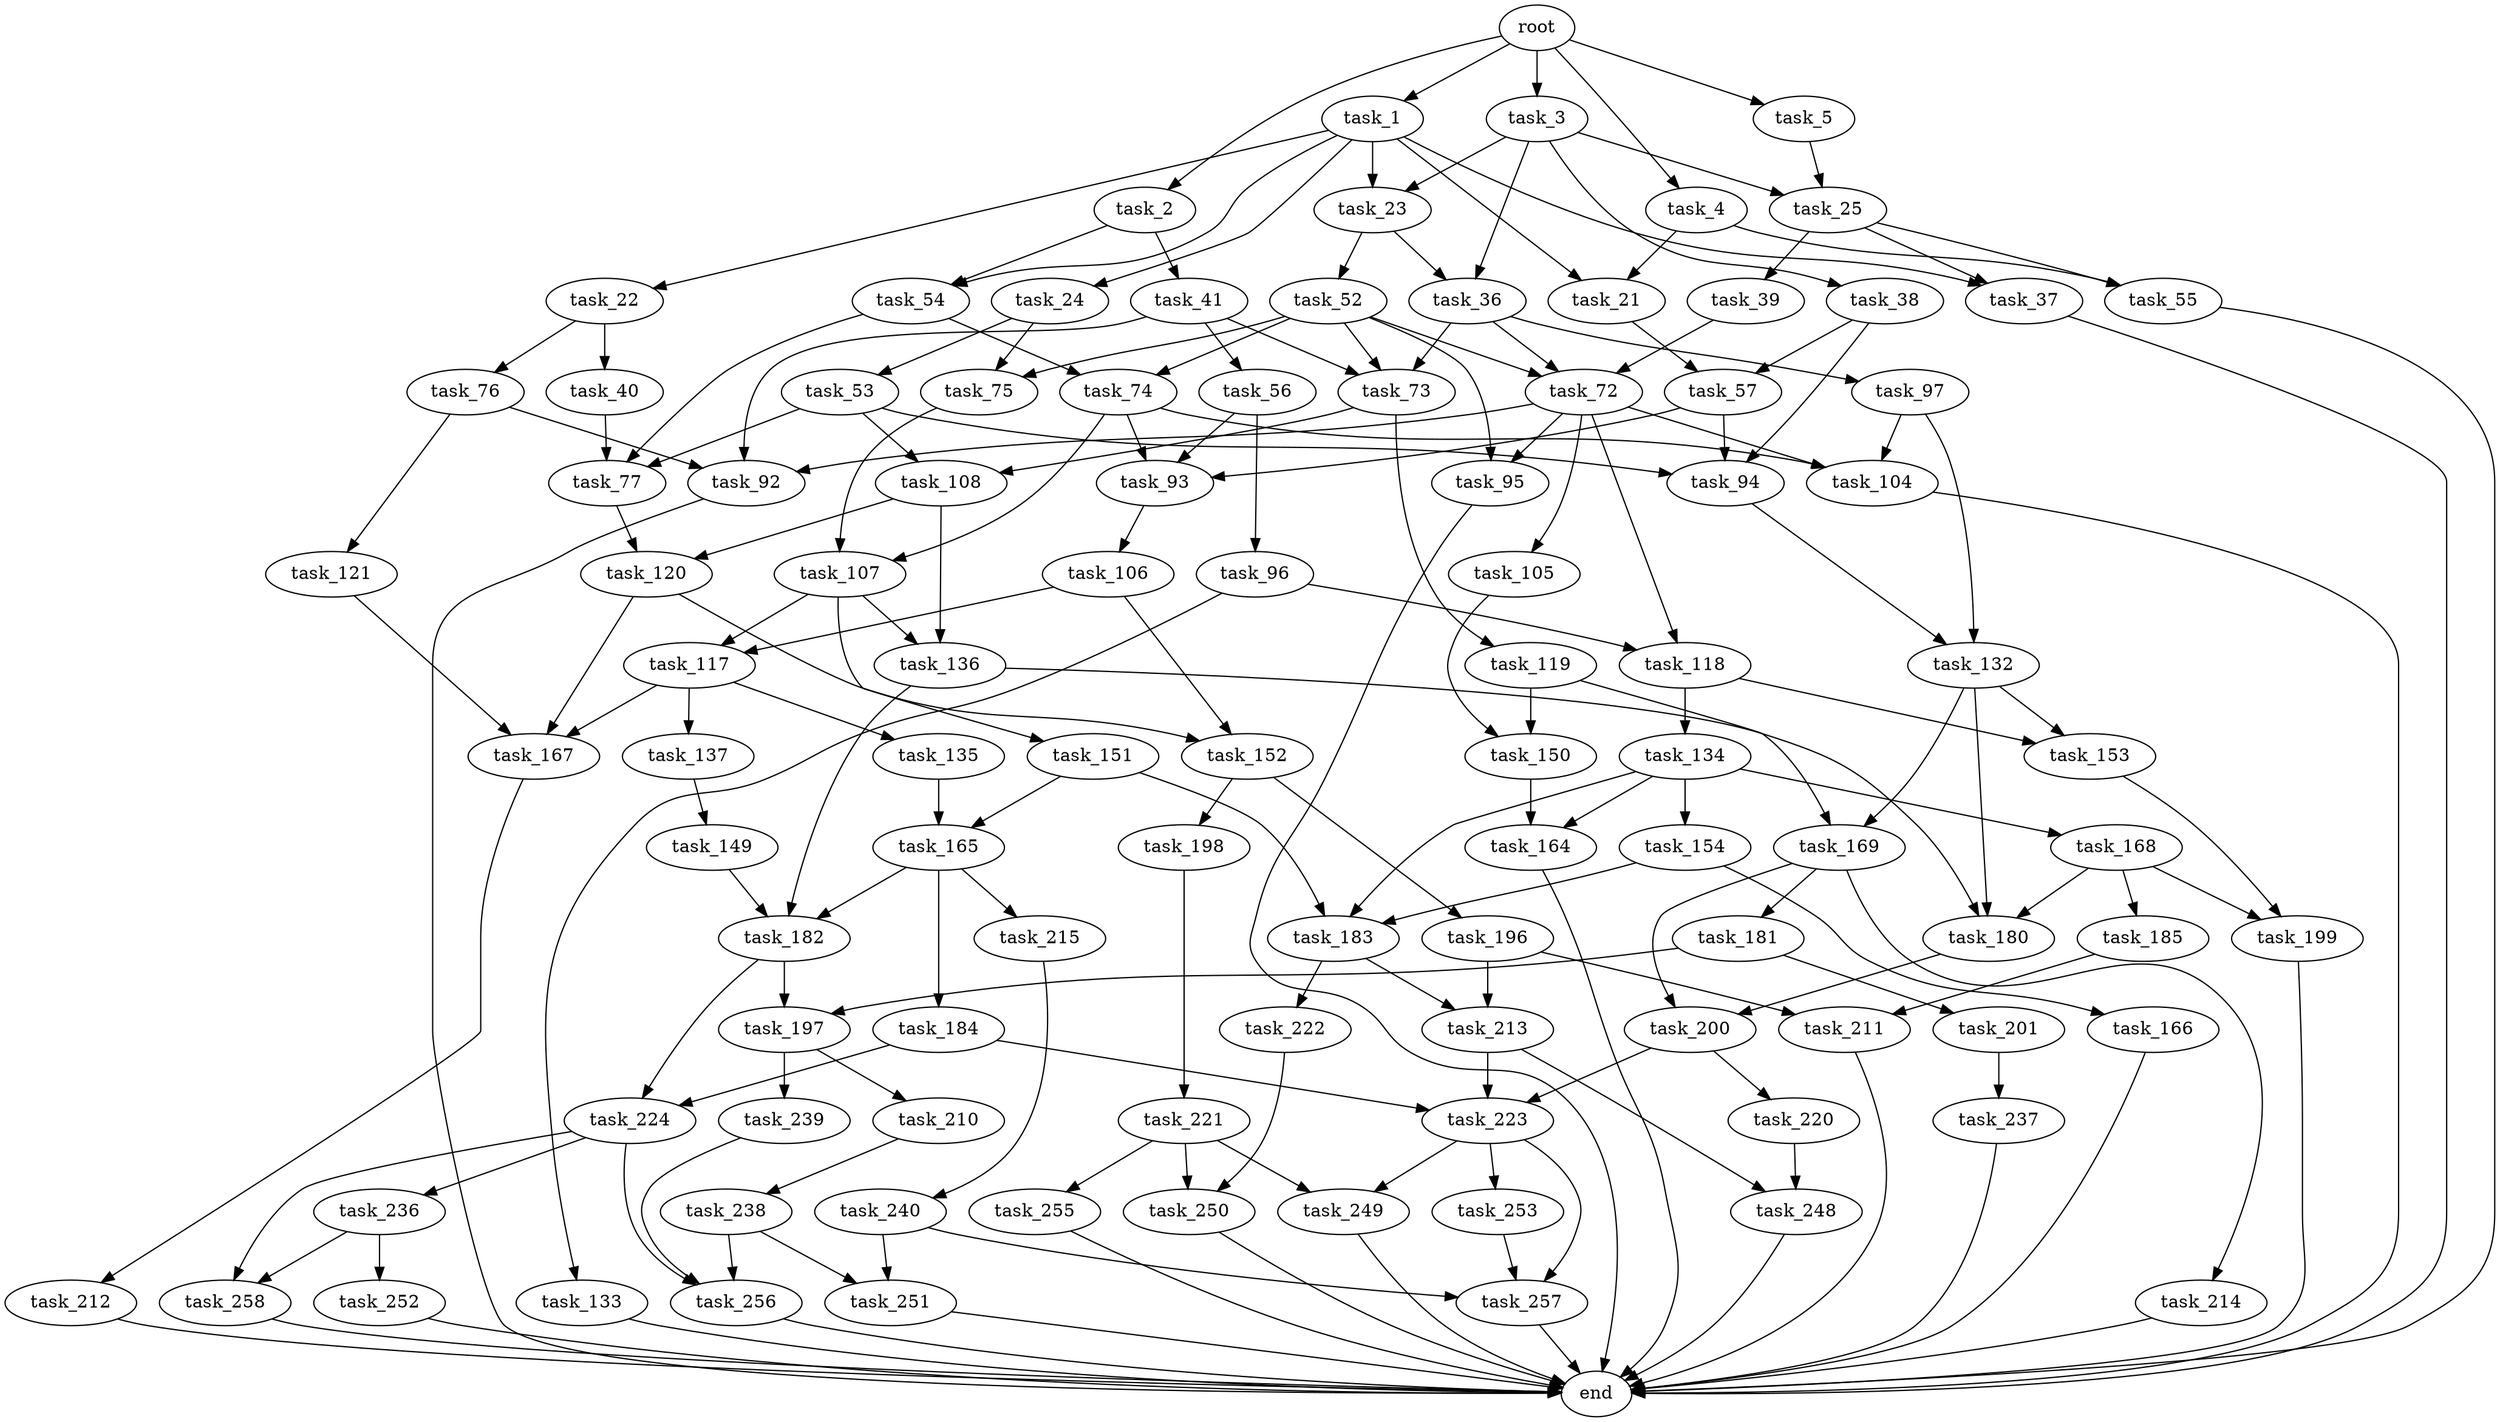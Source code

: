 digraph G {
  root [size="0.000000"];
  task_1 [size="44107758720.000000"];
  task_2 [size="317980505528.000000"];
  task_3 [size="39432808036.000000"];
  task_4 [size="206369425405.000000"];
  task_5 [size="248222562348.000000"];
  task_21 [size="44717269910.000000"];
  task_22 [size="18181791135.000000"];
  task_23 [size="1073741824000.000000"];
  task_24 [size="368293445632.000000"];
  task_37 [size="43330199990.000000"];
  task_54 [size="413942941782.000000"];
  task_41 [size="1298810860.000000"];
  task_25 [size="901026874824.000000"];
  task_36 [size="16515861295.000000"];
  task_38 [size="633301581178.000000"];
  task_55 [size="768073131565.000000"];
  task_57 [size="368293445632.000000"];
  task_40 [size="28842800706.000000"];
  task_76 [size="68719476736.000000"];
  task_52 [size="1073741824000.000000"];
  task_53 [size="611812455540.000000"];
  task_75 [size="73228881097.000000"];
  task_39 [size="9317777663.000000"];
  task_72 [size="549755813888.000000"];
  task_73 [size="15877374381.000000"];
  task_97 [size="10312489485.000000"];
  end [size="0.000000"];
  task_94 [size="79694155426.000000"];
  task_77 [size="433300662731.000000"];
  task_56 [size="445740077796.000000"];
  task_92 [size="4294354238.000000"];
  task_74 [size="549755813888.000000"];
  task_95 [size="5634202237.000000"];
  task_108 [size="8589934592.000000"];
  task_93 [size="74667972870.000000"];
  task_96 [size="134217728000.000000"];
  task_104 [size="631645596504.000000"];
  task_105 [size="1073741824000.000000"];
  task_118 [size="73995330754.000000"];
  task_119 [size="253552511117.000000"];
  task_107 [size="93619908921.000000"];
  task_121 [size="23154556392.000000"];
  task_120 [size="231928233984.000000"];
  task_106 [size="220439510013.000000"];
  task_132 [size="50779344838.000000"];
  task_133 [size="68719476736.000000"];
  task_150 [size="8876090805.000000"];
  task_117 [size="8827326743.000000"];
  task_152 [size="782757789696.000000"];
  task_136 [size="9290714416.000000"];
  task_151 [size="18307373970.000000"];
  task_135 [size="17608311297.000000"];
  task_137 [size="197755195875.000000"];
  task_167 [size="23297390848.000000"];
  task_134 [size="185216967447.000000"];
  task_153 [size="143667558859.000000"];
  task_169 [size="461060655318.000000"];
  task_180 [size="16764660307.000000"];
  task_154 [size="866098217901.000000"];
  task_164 [size="368293445632.000000"];
  task_168 [size="68719476736.000000"];
  task_183 [size="2734909020.000000"];
  task_165 [size="11278216612.000000"];
  task_182 [size="28991029248.000000"];
  task_149 [size="667671487958.000000"];
  task_196 [size="549755813888.000000"];
  task_198 [size="134217728000.000000"];
  task_199 [size="763392067321.000000"];
  task_166 [size="842171588.000000"];
  task_184 [size="13501566110.000000"];
  task_215 [size="1350168366078.000000"];
  task_212 [size="79382069731.000000"];
  task_185 [size="68719476736.000000"];
  task_181 [size="38020683144.000000"];
  task_200 [size="2402065812.000000"];
  task_214 [size="263897716468.000000"];
  task_197 [size="4860299462.000000"];
  task_201 [size="4455180236.000000"];
  task_224 [size="8589934592.000000"];
  task_213 [size="26229465749.000000"];
  task_222 [size="82077547967.000000"];
  task_223 [size="231928233984.000000"];
  task_211 [size="134217728000.000000"];
  task_210 [size="368293445632.000000"];
  task_239 [size="700875129604.000000"];
  task_221 [size="7607645900.000000"];
  task_220 [size="127143577284.000000"];
  task_237 [size="31553361037.000000"];
  task_238 [size="549755813888.000000"];
  task_248 [size="68719476736.000000"];
  task_240 [size="8024130845.000000"];
  task_249 [size="364988457473.000000"];
  task_250 [size="28991029248.000000"];
  task_255 [size="8802649282.000000"];
  task_253 [size="483800858642.000000"];
  task_257 [size="1430720873.000000"];
  task_236 [size="9337982544.000000"];
  task_256 [size="45832233817.000000"];
  task_258 [size="21191448374.000000"];
  task_252 [size="887352824474.000000"];
  task_251 [size="786552663.000000"];

  root -> task_1 [size="1.000000"];
  root -> task_2 [size="1.000000"];
  root -> task_3 [size="1.000000"];
  root -> task_4 [size="1.000000"];
  root -> task_5 [size="1.000000"];
  task_1 -> task_21 [size="33554432.000000"];
  task_1 -> task_22 [size="33554432.000000"];
  task_1 -> task_23 [size="33554432.000000"];
  task_1 -> task_24 [size="33554432.000000"];
  task_1 -> task_37 [size="33554432.000000"];
  task_1 -> task_54 [size="33554432.000000"];
  task_2 -> task_41 [size="209715200.000000"];
  task_2 -> task_54 [size="209715200.000000"];
  task_3 -> task_23 [size="33554432.000000"];
  task_3 -> task_25 [size="33554432.000000"];
  task_3 -> task_36 [size="33554432.000000"];
  task_3 -> task_38 [size="33554432.000000"];
  task_4 -> task_21 [size="301989888.000000"];
  task_4 -> task_55 [size="301989888.000000"];
  task_5 -> task_25 [size="301989888.000000"];
  task_21 -> task_57 [size="33554432.000000"];
  task_22 -> task_40 [size="301989888.000000"];
  task_22 -> task_76 [size="301989888.000000"];
  task_23 -> task_36 [size="838860800.000000"];
  task_23 -> task_52 [size="838860800.000000"];
  task_24 -> task_53 [size="411041792.000000"];
  task_24 -> task_75 [size="411041792.000000"];
  task_37 -> end [size="1.000000"];
  task_54 -> task_74 [size="301989888.000000"];
  task_54 -> task_77 [size="301989888.000000"];
  task_41 -> task_56 [size="134217728.000000"];
  task_41 -> task_73 [size="134217728.000000"];
  task_41 -> task_92 [size="134217728.000000"];
  task_25 -> task_37 [size="679477248.000000"];
  task_25 -> task_39 [size="679477248.000000"];
  task_25 -> task_55 [size="679477248.000000"];
  task_36 -> task_72 [size="679477248.000000"];
  task_36 -> task_73 [size="679477248.000000"];
  task_36 -> task_97 [size="679477248.000000"];
  task_38 -> task_57 [size="679477248.000000"];
  task_38 -> task_94 [size="679477248.000000"];
  task_55 -> end [size="1.000000"];
  task_57 -> task_93 [size="411041792.000000"];
  task_57 -> task_94 [size="411041792.000000"];
  task_40 -> task_77 [size="838860800.000000"];
  task_76 -> task_92 [size="134217728.000000"];
  task_76 -> task_121 [size="134217728.000000"];
  task_52 -> task_72 [size="838860800.000000"];
  task_52 -> task_73 [size="838860800.000000"];
  task_52 -> task_74 [size="838860800.000000"];
  task_52 -> task_75 [size="838860800.000000"];
  task_52 -> task_95 [size="838860800.000000"];
  task_53 -> task_77 [size="536870912.000000"];
  task_53 -> task_94 [size="536870912.000000"];
  task_53 -> task_108 [size="536870912.000000"];
  task_75 -> task_107 [size="75497472.000000"];
  task_39 -> task_72 [size="209715200.000000"];
  task_72 -> task_92 [size="536870912.000000"];
  task_72 -> task_95 [size="536870912.000000"];
  task_72 -> task_104 [size="536870912.000000"];
  task_72 -> task_105 [size="536870912.000000"];
  task_72 -> task_118 [size="536870912.000000"];
  task_73 -> task_108 [size="411041792.000000"];
  task_73 -> task_119 [size="411041792.000000"];
  task_97 -> task_104 [size="301989888.000000"];
  task_97 -> task_132 [size="301989888.000000"];
  task_94 -> task_132 [size="75497472.000000"];
  task_77 -> task_120 [size="679477248.000000"];
  task_56 -> task_93 [size="536870912.000000"];
  task_56 -> task_96 [size="536870912.000000"];
  task_92 -> end [size="1.000000"];
  task_74 -> task_93 [size="536870912.000000"];
  task_74 -> task_104 [size="536870912.000000"];
  task_74 -> task_107 [size="536870912.000000"];
  task_95 -> end [size="1.000000"];
  task_108 -> task_120 [size="33554432.000000"];
  task_108 -> task_136 [size="33554432.000000"];
  task_93 -> task_106 [size="75497472.000000"];
  task_96 -> task_118 [size="209715200.000000"];
  task_96 -> task_133 [size="209715200.000000"];
  task_104 -> end [size="1.000000"];
  task_105 -> task_150 [size="838860800.000000"];
  task_118 -> task_134 [size="209715200.000000"];
  task_118 -> task_153 [size="209715200.000000"];
  task_119 -> task_150 [size="411041792.000000"];
  task_119 -> task_169 [size="411041792.000000"];
  task_107 -> task_117 [size="411041792.000000"];
  task_107 -> task_136 [size="411041792.000000"];
  task_107 -> task_151 [size="411041792.000000"];
  task_121 -> task_167 [size="33554432.000000"];
  task_120 -> task_152 [size="301989888.000000"];
  task_120 -> task_167 [size="301989888.000000"];
  task_106 -> task_117 [size="301989888.000000"];
  task_106 -> task_152 [size="301989888.000000"];
  task_132 -> task_153 [size="838860800.000000"];
  task_132 -> task_169 [size="838860800.000000"];
  task_132 -> task_180 [size="838860800.000000"];
  task_133 -> end [size="1.000000"];
  task_150 -> task_164 [size="411041792.000000"];
  task_117 -> task_135 [size="209715200.000000"];
  task_117 -> task_137 [size="209715200.000000"];
  task_117 -> task_167 [size="209715200.000000"];
  task_152 -> task_196 [size="679477248.000000"];
  task_152 -> task_198 [size="679477248.000000"];
  task_136 -> task_180 [size="838860800.000000"];
  task_136 -> task_182 [size="838860800.000000"];
  task_151 -> task_165 [size="411041792.000000"];
  task_151 -> task_183 [size="411041792.000000"];
  task_135 -> task_165 [size="411041792.000000"];
  task_137 -> task_149 [size="838860800.000000"];
  task_167 -> task_212 [size="536870912.000000"];
  task_134 -> task_154 [size="411041792.000000"];
  task_134 -> task_164 [size="411041792.000000"];
  task_134 -> task_168 [size="411041792.000000"];
  task_134 -> task_183 [size="411041792.000000"];
  task_153 -> task_199 [size="209715200.000000"];
  task_169 -> task_181 [size="679477248.000000"];
  task_169 -> task_200 [size="679477248.000000"];
  task_169 -> task_214 [size="679477248.000000"];
  task_180 -> task_200 [size="301989888.000000"];
  task_154 -> task_166 [size="838860800.000000"];
  task_154 -> task_183 [size="838860800.000000"];
  task_164 -> end [size="1.000000"];
  task_168 -> task_180 [size="134217728.000000"];
  task_168 -> task_185 [size="134217728.000000"];
  task_168 -> task_199 [size="134217728.000000"];
  task_183 -> task_213 [size="75497472.000000"];
  task_183 -> task_222 [size="75497472.000000"];
  task_165 -> task_182 [size="209715200.000000"];
  task_165 -> task_184 [size="209715200.000000"];
  task_165 -> task_215 [size="209715200.000000"];
  task_182 -> task_197 [size="75497472.000000"];
  task_182 -> task_224 [size="75497472.000000"];
  task_149 -> task_182 [size="411041792.000000"];
  task_196 -> task_211 [size="536870912.000000"];
  task_196 -> task_213 [size="536870912.000000"];
  task_198 -> task_221 [size="209715200.000000"];
  task_199 -> end [size="1.000000"];
  task_166 -> end [size="1.000000"];
  task_184 -> task_223 [size="536870912.000000"];
  task_184 -> task_224 [size="536870912.000000"];
  task_215 -> task_240 [size="838860800.000000"];
  task_212 -> end [size="1.000000"];
  task_185 -> task_211 [size="134217728.000000"];
  task_181 -> task_197 [size="838860800.000000"];
  task_181 -> task_201 [size="838860800.000000"];
  task_200 -> task_220 [size="209715200.000000"];
  task_200 -> task_223 [size="209715200.000000"];
  task_214 -> end [size="1.000000"];
  task_197 -> task_210 [size="134217728.000000"];
  task_197 -> task_239 [size="134217728.000000"];
  task_201 -> task_237 [size="75497472.000000"];
  task_224 -> task_236 [size="33554432.000000"];
  task_224 -> task_256 [size="33554432.000000"];
  task_224 -> task_258 [size="33554432.000000"];
  task_213 -> task_223 [size="33554432.000000"];
  task_213 -> task_248 [size="33554432.000000"];
  task_222 -> task_250 [size="75497472.000000"];
  task_223 -> task_249 [size="301989888.000000"];
  task_223 -> task_253 [size="301989888.000000"];
  task_223 -> task_257 [size="301989888.000000"];
  task_211 -> end [size="1.000000"];
  task_210 -> task_238 [size="411041792.000000"];
  task_239 -> task_256 [size="536870912.000000"];
  task_221 -> task_249 [size="134217728.000000"];
  task_221 -> task_250 [size="134217728.000000"];
  task_221 -> task_255 [size="134217728.000000"];
  task_220 -> task_248 [size="134217728.000000"];
  task_237 -> end [size="1.000000"];
  task_238 -> task_251 [size="536870912.000000"];
  task_238 -> task_256 [size="536870912.000000"];
  task_248 -> end [size="1.000000"];
  task_240 -> task_251 [size="411041792.000000"];
  task_240 -> task_257 [size="411041792.000000"];
  task_249 -> end [size="1.000000"];
  task_250 -> end [size="1.000000"];
  task_255 -> end [size="1.000000"];
  task_253 -> task_257 [size="301989888.000000"];
  task_257 -> end [size="1.000000"];
  task_236 -> task_252 [size="33554432.000000"];
  task_236 -> task_258 [size="33554432.000000"];
  task_256 -> end [size="1.000000"];
  task_258 -> end [size="1.000000"];
  task_252 -> end [size="1.000000"];
  task_251 -> end [size="1.000000"];
}
